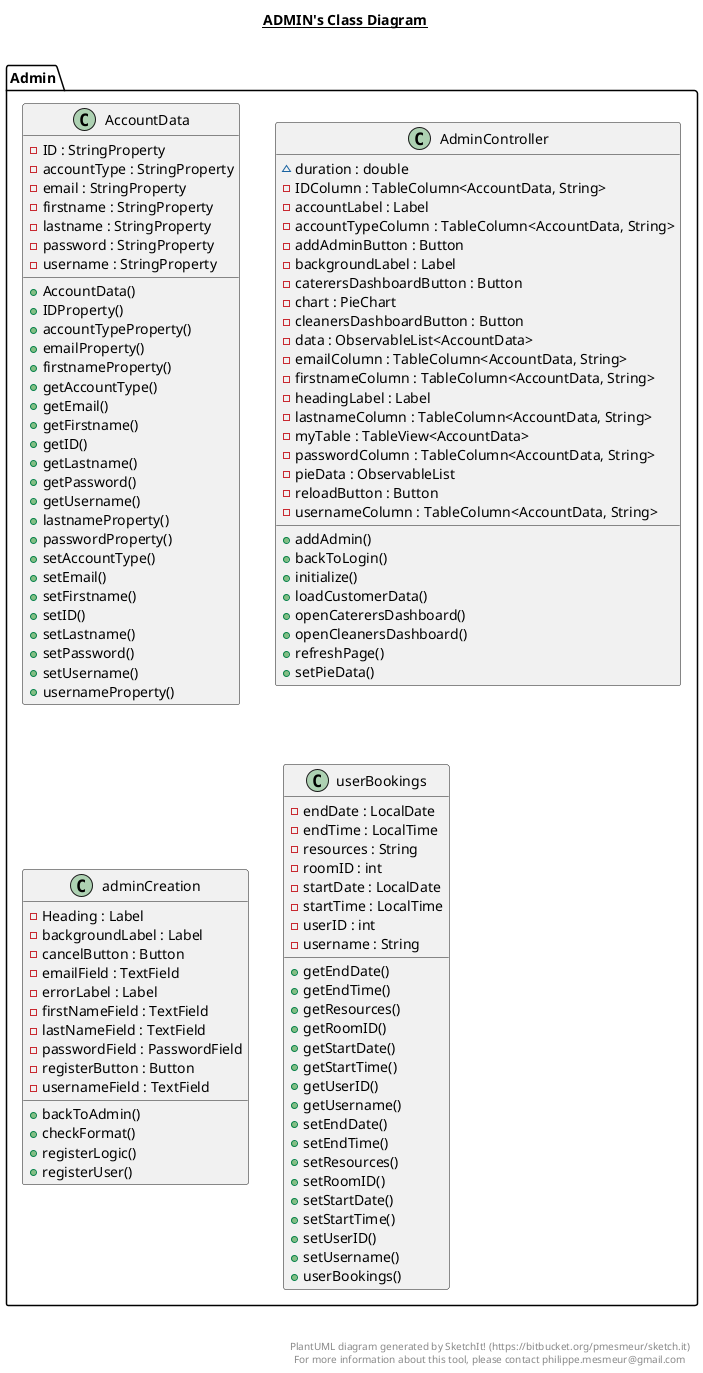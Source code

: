 @startuml

title __ADMIN's Class Diagram__\n

  namespace Admin {
    class Admin.AccountData {
        - ID : StringProperty
        - accountType : StringProperty
        - email : StringProperty
        - firstname : StringProperty
        - lastname : StringProperty
        - password : StringProperty
        - username : StringProperty
        + AccountData()
        + IDProperty()
        + accountTypeProperty()
        + emailProperty()
        + firstnameProperty()
        + getAccountType()
        + getEmail()
        + getFirstname()
        + getID()
        + getLastname()
        + getPassword()
        + getUsername()
        + lastnameProperty()
        + passwordProperty()
        + setAccountType()
        + setEmail()
        + setFirstname()
        + setID()
        + setLastname()
        + setPassword()
        + setUsername()
        + usernameProperty()
    }
  }
  

  namespace Admin {
    class Admin.AdminController {
        ~ duration : double
        - IDColumn : TableColumn<AccountData, String>
        - accountLabel : Label
        - accountTypeColumn : TableColumn<AccountData, String>
        - addAdminButton : Button
        - backgroundLabel : Label
        - caterersDashboardButton : Button
        - chart : PieChart
        - cleanersDashboardButton : Button
        - data : ObservableList<AccountData>
        - emailColumn : TableColumn<AccountData, String>
        - firstnameColumn : TableColumn<AccountData, String>
        - headingLabel : Label
        - lastnameColumn : TableColumn<AccountData, String>
        - myTable : TableView<AccountData>
        - passwordColumn : TableColumn<AccountData, String>
        - pieData : ObservableList
        - reloadButton : Button
        - usernameColumn : TableColumn<AccountData, String>
        + addAdmin()
        + backToLogin()
        + initialize()
        + loadCustomerData()
        + openCaterersDashboard()
        + openCleanersDashboard()
        + refreshPage()
        + setPieData()
    }
  }
  

  namespace Admin {
    class Admin.adminCreation {
        - Heading : Label
        - backgroundLabel : Label
        - cancelButton : Button
        - emailField : TextField
        - errorLabel : Label
        - firstNameField : TextField
        - lastNameField : TextField
        - passwordField : PasswordField
        - registerButton : Button
        - usernameField : TextField
        + backToAdmin()
        + checkFormat()
        + registerLogic()
        + registerUser()
    }
  }
  

  namespace Admin {
    class Admin.userBookings {
        - endDate : LocalDate
        - endTime : LocalTime
        - resources : String
        - roomID : int
        - startDate : LocalDate
        - startTime : LocalTime
        - userID : int
        - username : String
        + getEndDate()
        + getEndTime()
        + getResources()
        + getRoomID()
        + getStartDate()
        + getStartTime()
        + getUserID()
        + getUsername()
        + setEndDate()
        + setEndTime()
        + setResources()
        + setRoomID()
        + setStartDate()
        + setStartTime()
        + setUserID()
        + setUsername()
        + userBookings()
    }
  }
  



right footer


PlantUML diagram generated by SketchIt! (https://bitbucket.org/pmesmeur/sketch.it)
For more information about this tool, please contact philippe.mesmeur@gmail.com
endfooter

@enduml
